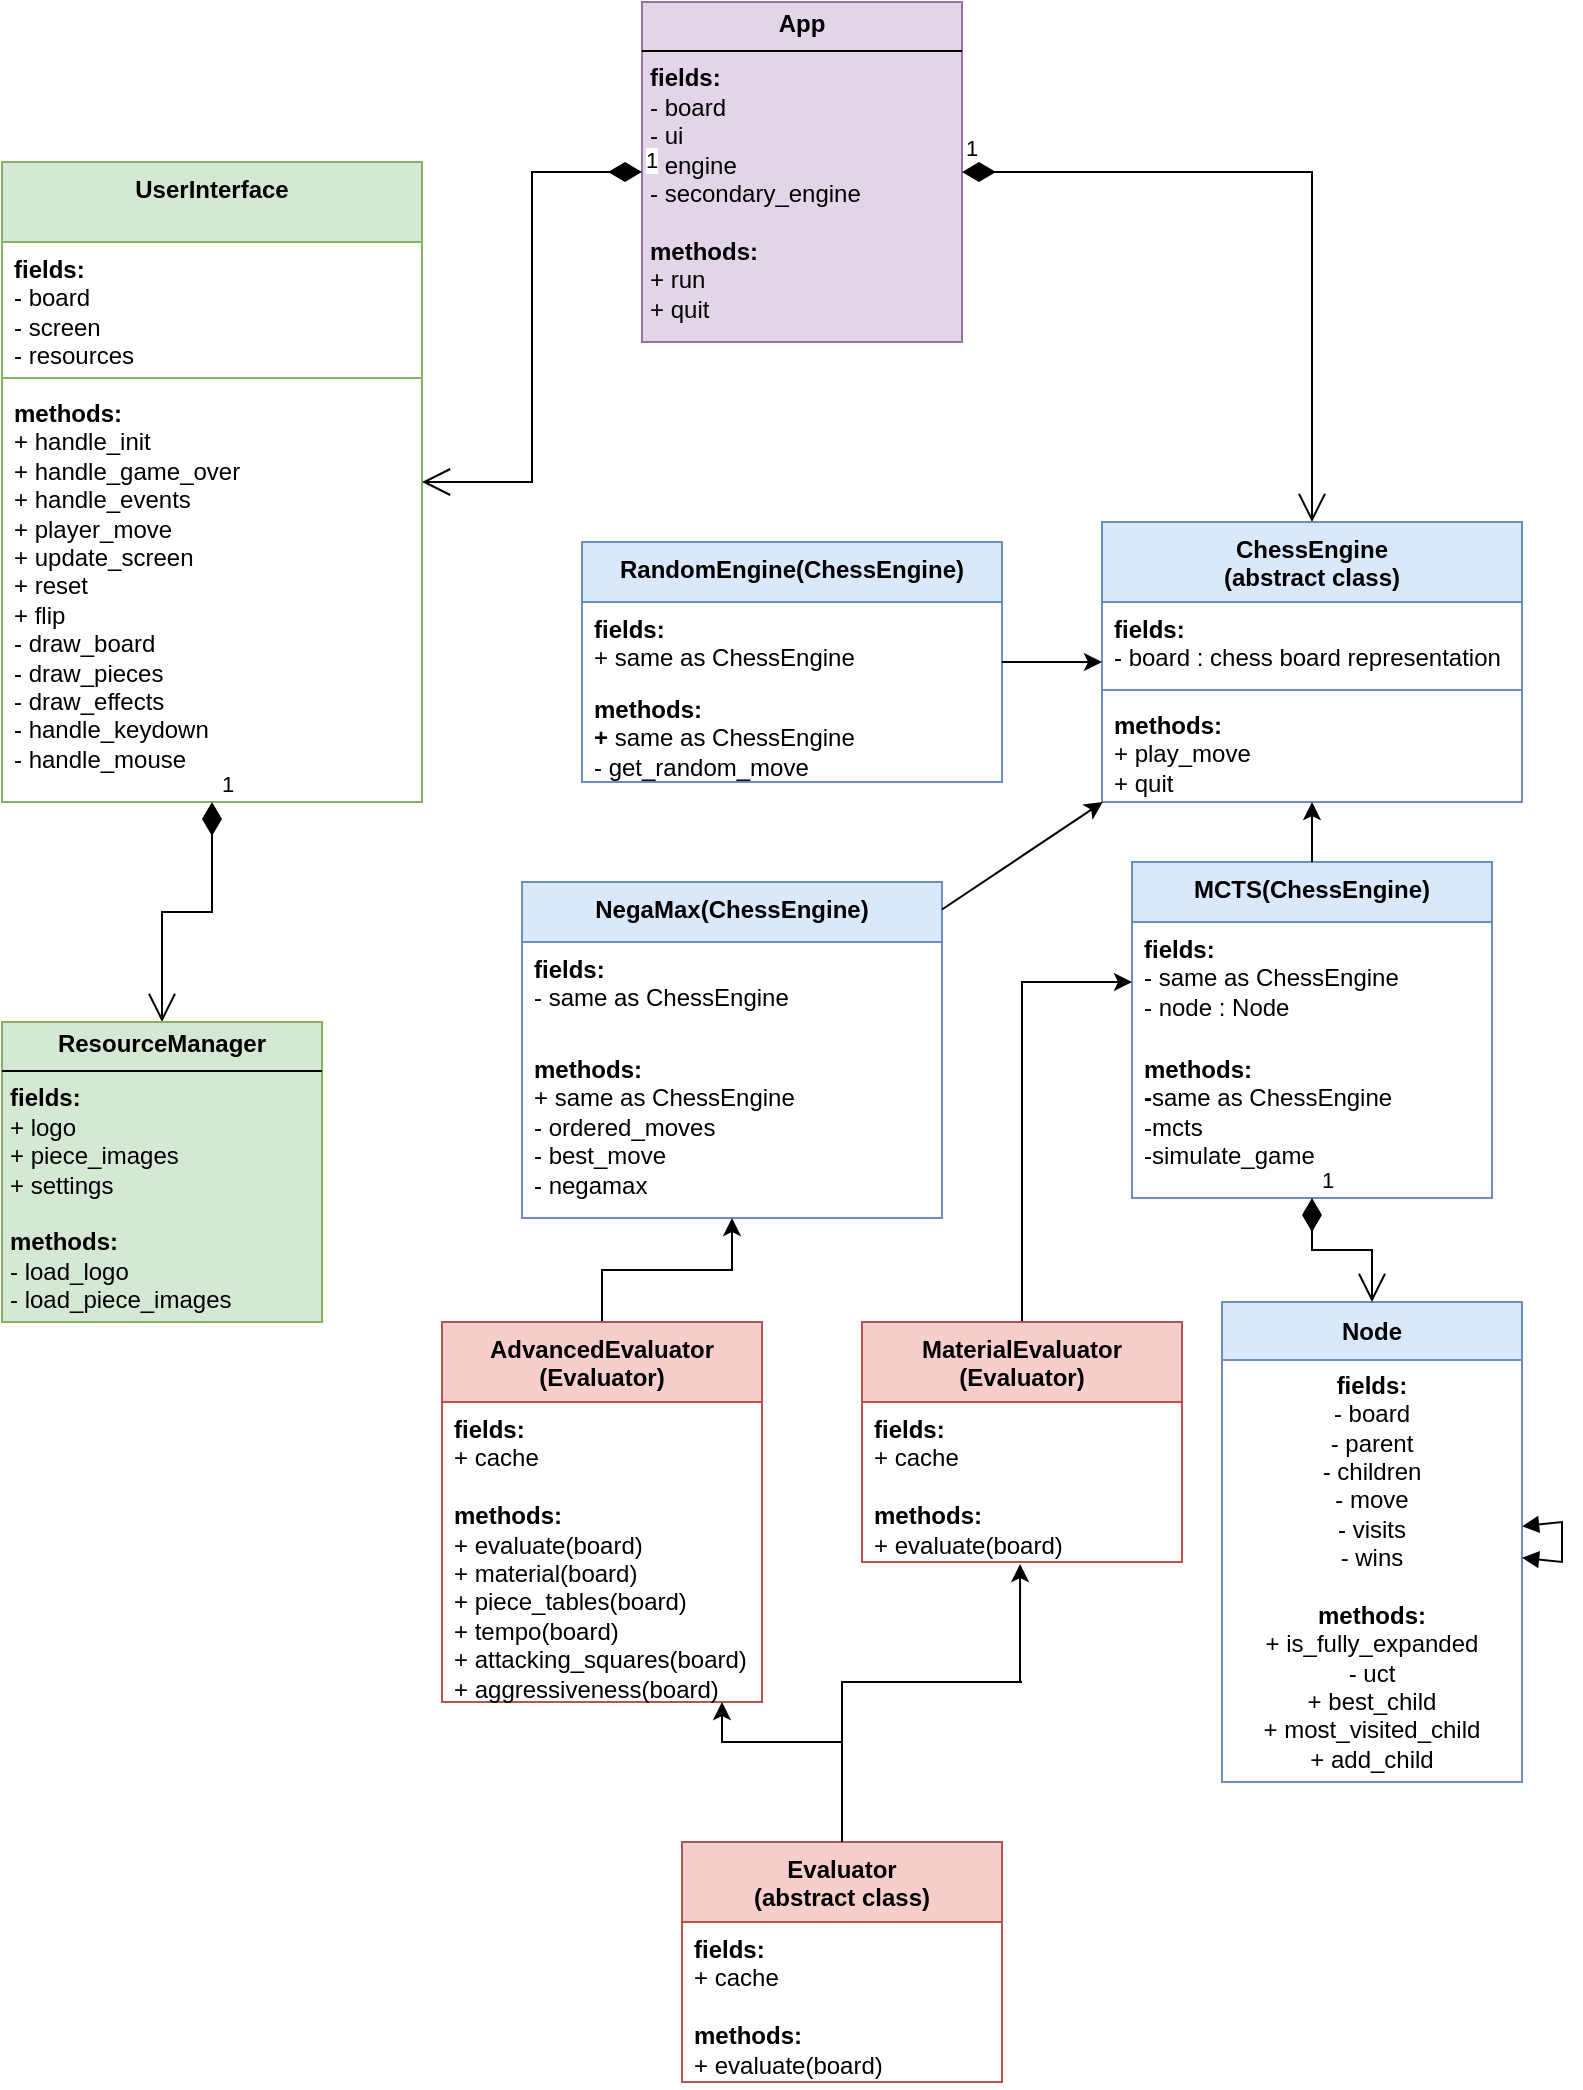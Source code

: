 <mxfile version="24.5.2" type="device">
  <diagram name="Strona-1" id="AY3hkClOQgfrhqr3eLfW">
    <mxGraphModel dx="954" dy="614" grid="1" gridSize="10" guides="1" tooltips="1" connect="1" arrows="1" fold="1" page="1" pageScale="1" pageWidth="827" pageHeight="1169" math="0" shadow="0">
      <root>
        <mxCell id="0" />
        <mxCell id="1" parent="0" />
        <mxCell id="Fl4YjDFAMGUbc2JHCU3a-7" value="ChessEngine&lt;div&gt;(abstract class)&lt;br&gt;&lt;div&gt;&lt;br&gt;&lt;/div&gt;&lt;/div&gt;" style="swimlane;fontStyle=1;align=center;verticalAlign=top;childLayout=stackLayout;horizontal=1;startSize=40;horizontalStack=0;resizeParent=1;resizeParentMax=0;resizeLast=0;collapsible=1;marginBottom=0;whiteSpace=wrap;html=1;fillColor=#dae8fc;strokeColor=#6c8ebf;" parent="1" vertex="1">
          <mxGeometry x="580" y="300" width="210" height="140" as="geometry">
            <mxRectangle x="480" y="430" width="120" height="60" as="alternateBounds" />
          </mxGeometry>
        </mxCell>
        <mxCell id="Fl4YjDFAMGUbc2JHCU3a-8" value="&lt;b&gt;fields:&lt;/b&gt;&amp;nbsp;&lt;div&gt;- board : chess board representation&lt;/div&gt;" style="text;strokeColor=none;fillColor=none;align=left;verticalAlign=top;spacingLeft=4;spacingRight=4;overflow=hidden;rotatable=0;points=[[0,0.5],[1,0.5]];portConstraint=eastwest;whiteSpace=wrap;html=1;" parent="Fl4YjDFAMGUbc2JHCU3a-7" vertex="1">
          <mxGeometry y="40" width="210" height="40" as="geometry" />
        </mxCell>
        <mxCell id="Fl4YjDFAMGUbc2JHCU3a-9" value="" style="line;strokeWidth=1;fillColor=none;align=left;verticalAlign=middle;spacingTop=-1;spacingLeft=3;spacingRight=3;rotatable=0;labelPosition=right;points=[];portConstraint=eastwest;strokeColor=inherit;" parent="Fl4YjDFAMGUbc2JHCU3a-7" vertex="1">
          <mxGeometry y="80" width="210" height="8" as="geometry" />
        </mxCell>
        <mxCell id="Fl4YjDFAMGUbc2JHCU3a-10" value="&lt;b&gt;methods:&lt;/b&gt;&lt;div&gt;+ play_move&lt;/div&gt;&lt;div&gt;+ quit&lt;/div&gt;" style="text;strokeColor=none;fillColor=none;align=left;verticalAlign=top;spacingLeft=4;spacingRight=4;overflow=hidden;rotatable=0;points=[[0,0.5],[1,0.5]];portConstraint=eastwest;whiteSpace=wrap;html=1;" parent="Fl4YjDFAMGUbc2JHCU3a-7" vertex="1">
          <mxGeometry y="88" width="210" height="52" as="geometry" />
        </mxCell>
        <mxCell id="Fl4YjDFAMGUbc2JHCU3a-11" value="&lt;p style=&quot;margin:0px;margin-top:4px;text-align:center;&quot;&gt;&lt;b&gt;App&lt;/b&gt;&lt;/p&gt;&lt;hr size=&quot;1&quot; style=&quot;border-style:solid;&quot;&gt;&lt;p style=&quot;margin:0px;margin-left:4px;&quot;&gt;&lt;/p&gt;&lt;p style=&quot;margin:0px;margin-left:4px;&quot;&gt;&lt;b&gt;fields:&lt;/b&gt;&lt;/p&gt;&lt;p style=&quot;margin:0px;margin-left:4px;&quot;&gt;- board&lt;/p&gt;&lt;p style=&quot;margin:0px;margin-left:4px;&quot;&gt;- ui&lt;/p&gt;&lt;p style=&quot;margin:0px;margin-left:4px;&quot;&gt;- engine&lt;/p&gt;&lt;p style=&quot;margin:0px;margin-left:4px;&quot;&gt;- secondary_engine&lt;/p&gt;&lt;p style=&quot;margin:0px;margin-left:4px;&quot;&gt;&lt;br&gt;&lt;/p&gt;&lt;p style=&quot;margin:0px;margin-left:4px;&quot;&gt;&lt;b&gt;methods:&lt;/b&gt;&lt;/p&gt;&lt;p style=&quot;margin:0px;margin-left:4px;&quot;&gt;+ run&lt;/p&gt;&lt;p style=&quot;margin:0px;margin-left:4px;&quot;&gt;+ quit&lt;/p&gt;" style="verticalAlign=top;align=left;overflow=fill;html=1;whiteSpace=wrap;fillColor=#e1d5e7;strokeColor=#9673a6;" parent="1" vertex="1">
          <mxGeometry x="350" y="40" width="160" height="170" as="geometry" />
        </mxCell>
        <mxCell id="Fl4YjDFAMGUbc2JHCU3a-18" value="MCTS(ChessEngine)" style="swimlane;fontStyle=1;align=center;verticalAlign=top;childLayout=stackLayout;horizontal=1;startSize=30;horizontalStack=0;resizeParent=1;resizeParentMax=0;resizeLast=0;collapsible=1;marginBottom=0;whiteSpace=wrap;html=1;fillColor=#dae8fc;strokeColor=#6c8ebf;" parent="1" vertex="1">
          <mxGeometry x="595" y="470" width="180" height="168" as="geometry" />
        </mxCell>
        <mxCell id="Fl4YjDFAMGUbc2JHCU3a-19" value="&lt;b&gt;fields:&lt;/b&gt;&lt;div&gt;- same as ChessEngine&lt;/div&gt;&lt;div&gt;- node : Node&lt;/div&gt;" style="text;strokeColor=none;fillColor=none;align=left;verticalAlign=top;spacingLeft=4;spacingRight=4;overflow=hidden;rotatable=0;points=[[0,0.5],[1,0.5]];portConstraint=eastwest;whiteSpace=wrap;html=1;" parent="Fl4YjDFAMGUbc2JHCU3a-18" vertex="1">
          <mxGeometry y="30" width="180" height="60" as="geometry" />
        </mxCell>
        <mxCell id="Fl4YjDFAMGUbc2JHCU3a-21" value="&lt;b&gt;methods:&lt;/b&gt;&lt;div&gt;&lt;b&gt;-&lt;/b&gt;same as ChessEngine&lt;/div&gt;&lt;div&gt;-mcts&lt;/div&gt;&lt;div&gt;-simulate_game&lt;/div&gt;" style="text;strokeColor=none;fillColor=none;align=left;verticalAlign=top;spacingLeft=4;spacingRight=4;overflow=hidden;rotatable=0;points=[[0,0.5],[1,0.5]];portConstraint=eastwest;whiteSpace=wrap;html=1;" parent="Fl4YjDFAMGUbc2JHCU3a-18" vertex="1">
          <mxGeometry y="90" width="180" height="78" as="geometry" />
        </mxCell>
        <mxCell id="Fl4YjDFAMGUbc2JHCU3a-23" value="Node" style="swimlane;fontStyle=1;align=center;verticalAlign=middle;childLayout=stackLayout;horizontal=1;startSize=29;horizontalStack=0;resizeParent=1;resizeParentMax=0;resizeLast=0;collapsible=0;marginBottom=0;html=1;whiteSpace=wrap;fillColor=#dae8fc;strokeColor=#6c8ebf;" parent="1" vertex="1">
          <mxGeometry x="640" y="690" width="150" height="240" as="geometry" />
        </mxCell>
        <mxCell id="Fl4YjDFAMGUbc2JHCU3a-24" value="&lt;b&gt;fields:&lt;/b&gt;&lt;div&gt;- board&lt;/div&gt;&lt;div&gt;- parent&lt;/div&gt;&lt;div&gt;- children&lt;/div&gt;&lt;div&gt;- move&lt;/div&gt;&lt;div&gt;- visits&lt;/div&gt;&lt;div&gt;- wins&lt;/div&gt;&lt;div&gt;&lt;br&gt;&lt;/div&gt;&lt;div&gt;&lt;b&gt;methods:&lt;/b&gt;&lt;/div&gt;&lt;div&gt;+ is_fully_expanded&lt;/div&gt;&lt;div&gt;- uct&lt;/div&gt;&lt;div&gt;+ best_child&lt;/div&gt;&lt;div&gt;+ most_visited_child&lt;/div&gt;&lt;div&gt;+ add_child&lt;/div&gt;" style="text;html=1;strokeColor=none;fillColor=none;align=center;verticalAlign=middle;spacingLeft=4;spacingRight=4;overflow=hidden;rotatable=0;points=[[0,0.5],[1,0.5]];portConstraint=eastwest;whiteSpace=wrap;" parent="Fl4YjDFAMGUbc2JHCU3a-23" vertex="1">
          <mxGeometry y="29" width="150" height="211" as="geometry" />
        </mxCell>
        <mxCell id="Fl4YjDFAMGUbc2JHCU3a-29" value="&lt;div&gt;&lt;div&gt;Evaluator&lt;/div&gt;&lt;/div&gt;&lt;div&gt;(abstract class)&lt;/div&gt;" style="swimlane;fontStyle=1;align=center;verticalAlign=top;childLayout=stackLayout;horizontal=1;startSize=40;horizontalStack=0;resizeParent=1;resizeParentMax=0;resizeLast=0;collapsible=1;marginBottom=0;whiteSpace=wrap;html=1;fillColor=#f8cecc;strokeColor=#b85450;" parent="1" vertex="1">
          <mxGeometry x="370" y="960" width="160" height="120" as="geometry" />
        </mxCell>
        <mxCell id="Fl4YjDFAMGUbc2JHCU3a-32" value="&lt;div&gt;&lt;b&gt;fields:&lt;/b&gt;&lt;/div&gt;&lt;div&gt;+ cache&lt;/div&gt;&lt;div&gt;&lt;br&gt;&lt;/div&gt;&lt;b&gt;methods:&lt;/b&gt;&lt;div&gt;&lt;span style=&quot;background-color: initial;&quot;&gt;+ evaluate(board)&lt;/span&gt;&lt;/div&gt;" style="text;strokeColor=none;fillColor=none;align=left;verticalAlign=top;spacingLeft=4;spacingRight=4;overflow=hidden;rotatable=0;points=[[0,0.5],[1,0.5]];portConstraint=eastwest;whiteSpace=wrap;html=1;" parent="Fl4YjDFAMGUbc2JHCU3a-29" vertex="1">
          <mxGeometry y="40" width="160" height="80" as="geometry" />
        </mxCell>
        <mxCell id="Fl4YjDFAMGUbc2JHCU3a-36" value="NegaMax(ChessEngine)" style="swimlane;fontStyle=1;align=center;verticalAlign=top;childLayout=stackLayout;horizontal=1;startSize=30;horizontalStack=0;resizeParent=1;resizeParentMax=0;resizeLast=0;collapsible=1;marginBottom=0;whiteSpace=wrap;html=1;fillColor=#dae8fc;strokeColor=#6c8ebf;" parent="1" vertex="1">
          <mxGeometry x="290" y="480" width="210" height="168" as="geometry" />
        </mxCell>
        <mxCell id="Fl4YjDFAMGUbc2JHCU3a-37" value="&lt;b&gt;fields:&lt;/b&gt;&lt;div&gt;- same as ChessEngine&lt;/div&gt;" style="text;strokeColor=none;fillColor=none;align=left;verticalAlign=top;spacingLeft=4;spacingRight=4;overflow=hidden;rotatable=0;points=[[0,0.5],[1,0.5]];portConstraint=eastwest;whiteSpace=wrap;html=1;" parent="Fl4YjDFAMGUbc2JHCU3a-36" vertex="1">
          <mxGeometry y="30" width="210" height="50" as="geometry" />
        </mxCell>
        <mxCell id="Fl4YjDFAMGUbc2JHCU3a-38" value="&lt;b&gt;methods:&lt;/b&gt;&lt;div&gt;+ same as ChessEngine&lt;/div&gt;&lt;div&gt;- ordered_moves&lt;/div&gt;&lt;div&gt;- best_move&lt;/div&gt;&lt;div&gt;- negamax&lt;/div&gt;" style="text;strokeColor=none;fillColor=none;align=left;verticalAlign=top;spacingLeft=4;spacingRight=4;overflow=hidden;rotatable=0;points=[[0,0.5],[1,0.5]];portConstraint=eastwest;whiteSpace=wrap;html=1;" parent="Fl4YjDFAMGUbc2JHCU3a-36" vertex="1">
          <mxGeometry y="80" width="210" height="88" as="geometry" />
        </mxCell>
        <mxCell id="Fl4YjDFAMGUbc2JHCU3a-40" value="RandomEngine(ChessEngine)" style="swimlane;fontStyle=1;align=center;verticalAlign=top;childLayout=stackLayout;horizontal=1;startSize=30;horizontalStack=0;resizeParent=1;resizeParentMax=0;resizeLast=0;collapsible=1;marginBottom=0;whiteSpace=wrap;html=1;fillColor=#dae8fc;strokeColor=#6c8ebf;" parent="1" vertex="1">
          <mxGeometry x="320" y="310" width="210" height="120" as="geometry" />
        </mxCell>
        <mxCell id="Fl4YjDFAMGUbc2JHCU3a-41" value="&lt;b&gt;fields:&lt;/b&gt;&lt;div&gt;+ same as ChessEngine&lt;/div&gt;" style="text;strokeColor=none;fillColor=none;align=left;verticalAlign=top;spacingLeft=4;spacingRight=4;overflow=hidden;rotatable=0;points=[[0,0.5],[1,0.5]];portConstraint=eastwest;whiteSpace=wrap;html=1;" parent="Fl4YjDFAMGUbc2JHCU3a-40" vertex="1">
          <mxGeometry y="30" width="210" height="40" as="geometry" />
        </mxCell>
        <mxCell id="Fl4YjDFAMGUbc2JHCU3a-42" value="&lt;b&gt;methods:&lt;/b&gt;&lt;div&gt;&lt;b&gt;+&amp;nbsp;&lt;/b&gt;same as ChessEngine&lt;/div&gt;&lt;div&gt;- get_random_move&lt;/div&gt;" style="text;strokeColor=none;fillColor=none;align=left;verticalAlign=top;spacingLeft=4;spacingRight=4;overflow=hidden;rotatable=0;points=[[0,0.5],[1,0.5]];portConstraint=eastwest;whiteSpace=wrap;html=1;" parent="Fl4YjDFAMGUbc2JHCU3a-40" vertex="1">
          <mxGeometry y="70" width="210" height="50" as="geometry" />
        </mxCell>
        <mxCell id="Fl4YjDFAMGUbc2JHCU3a-47" value="&lt;div&gt;&lt;div&gt;UserInterface&lt;/div&gt;&lt;/div&gt;" style="swimlane;fontStyle=1;align=center;verticalAlign=top;childLayout=stackLayout;horizontal=1;startSize=40;horizontalStack=0;resizeParent=1;resizeParentMax=0;resizeLast=0;collapsible=1;marginBottom=0;whiteSpace=wrap;html=1;fillColor=#d5e8d4;strokeColor=#82b366;" parent="1" vertex="1">
          <mxGeometry x="30" y="120" width="210" height="320" as="geometry">
            <mxRectangle x="480" y="430" width="120" height="60" as="alternateBounds" />
          </mxGeometry>
        </mxCell>
        <mxCell id="Fl4YjDFAMGUbc2JHCU3a-48" value="&lt;b&gt;fields:&lt;/b&gt;&amp;nbsp;&lt;div&gt;- board&lt;/div&gt;&lt;div&gt;- screen&lt;/div&gt;&lt;div&gt;- resources&lt;/div&gt;" style="text;strokeColor=none;fillColor=none;align=left;verticalAlign=top;spacingLeft=4;spacingRight=4;overflow=hidden;rotatable=0;points=[[0,0.5],[1,0.5]];portConstraint=eastwest;whiteSpace=wrap;html=1;" parent="Fl4YjDFAMGUbc2JHCU3a-47" vertex="1">
          <mxGeometry y="40" width="210" height="64" as="geometry" />
        </mxCell>
        <mxCell id="Fl4YjDFAMGUbc2JHCU3a-49" value="" style="line;strokeWidth=1;fillColor=none;align=left;verticalAlign=middle;spacingTop=-1;spacingLeft=3;spacingRight=3;rotatable=0;labelPosition=right;points=[];portConstraint=eastwest;strokeColor=inherit;" parent="Fl4YjDFAMGUbc2JHCU3a-47" vertex="1">
          <mxGeometry y="104" width="210" height="8" as="geometry" />
        </mxCell>
        <mxCell id="Fl4YjDFAMGUbc2JHCU3a-50" value="&lt;b&gt;methods:&lt;/b&gt;&lt;div&gt;+ handle_init&lt;/div&gt;&lt;div&gt;+ handle_game_over&lt;/div&gt;&lt;div&gt;+ handle_events&lt;/div&gt;&lt;div&gt;+ player_move&lt;br&gt;&lt;div&gt;+ update_screen&lt;/div&gt;&lt;div&gt;+ reset&lt;/div&gt;&lt;div&gt;+ flip&lt;/div&gt;&lt;div&gt;- draw_board&lt;/div&gt;&lt;div&gt;&lt;span style=&quot;background-color: initial;&quot;&gt;- draw_pieces&lt;/span&gt;&lt;/div&gt;&lt;div&gt;&lt;span style=&quot;background-color: initial;&quot;&gt;- draw_effects&lt;/span&gt;&lt;/div&gt;&lt;div&gt;- handle_keydown&lt;/div&gt;&lt;div&gt;- handle_mouse&lt;/div&gt;&lt;div&gt;&lt;br&gt;&lt;/div&gt;&lt;div&gt;&lt;br&gt;&lt;/div&gt;&lt;/div&gt;" style="text;strokeColor=none;fillColor=none;align=left;verticalAlign=top;spacingLeft=4;spacingRight=4;overflow=hidden;rotatable=0;points=[[0,0.5],[1,0.5]];portConstraint=eastwest;whiteSpace=wrap;html=1;" parent="Fl4YjDFAMGUbc2JHCU3a-47" vertex="1">
          <mxGeometry y="112" width="210" height="208" as="geometry" />
        </mxCell>
        <mxCell id="Fl4YjDFAMGUbc2JHCU3a-51" value="" style="endArrow=classic;html=1;rounded=0;" parent="1" source="Fl4YjDFAMGUbc2JHCU3a-40" target="Fl4YjDFAMGUbc2JHCU3a-7" edge="1">
          <mxGeometry width="50" height="50" relative="1" as="geometry">
            <mxPoint x="420" y="660" as="sourcePoint" />
            <mxPoint x="470" y="610" as="targetPoint" />
          </mxGeometry>
        </mxCell>
        <mxCell id="Fl4YjDFAMGUbc2JHCU3a-52" value="" style="endArrow=classic;html=1;rounded=0;" parent="1" source="Fl4YjDFAMGUbc2JHCU3a-36" target="Fl4YjDFAMGUbc2JHCU3a-7" edge="1">
          <mxGeometry width="50" height="50" relative="1" as="geometry">
            <mxPoint x="420" y="660" as="sourcePoint" />
            <mxPoint x="470" y="610" as="targetPoint" />
          </mxGeometry>
        </mxCell>
        <mxCell id="Fl4YjDFAMGUbc2JHCU3a-53" value="" style="endArrow=classic;html=1;rounded=0;" parent="1" source="Fl4YjDFAMGUbc2JHCU3a-18" target="Fl4YjDFAMGUbc2JHCU3a-7" edge="1">
          <mxGeometry width="50" height="50" relative="1" as="geometry">
            <mxPoint x="420" y="710" as="sourcePoint" />
            <mxPoint x="470" y="660" as="targetPoint" />
          </mxGeometry>
        </mxCell>
        <mxCell id="Fl4YjDFAMGUbc2JHCU3a-55" value="1" style="endArrow=open;html=1;endSize=12;startArrow=diamondThin;startSize=14;startFill=1;edgeStyle=orthogonalEdgeStyle;align=left;verticalAlign=bottom;rounded=0;" parent="1" source="Fl4YjDFAMGUbc2JHCU3a-11" target="Fl4YjDFAMGUbc2JHCU3a-7" edge="1">
          <mxGeometry x="-1" y="3" relative="1" as="geometry">
            <mxPoint x="290" y="520" as="sourcePoint" />
            <mxPoint x="450" y="520" as="targetPoint" />
          </mxGeometry>
        </mxCell>
        <mxCell id="Fl4YjDFAMGUbc2JHCU3a-56" value="1" style="endArrow=open;html=1;endSize=12;startArrow=diamondThin;startSize=14;startFill=1;edgeStyle=orthogonalEdgeStyle;align=left;verticalAlign=bottom;rounded=0;exitX=0;exitY=0.5;exitDx=0;exitDy=0;" parent="1" source="Fl4YjDFAMGUbc2JHCU3a-11" target="Fl4YjDFAMGUbc2JHCU3a-47" edge="1">
          <mxGeometry x="-1" y="3" relative="1" as="geometry">
            <mxPoint x="360" y="290" as="sourcePoint" />
            <mxPoint x="520" y="290" as="targetPoint" />
          </mxGeometry>
        </mxCell>
        <mxCell id="Fl4YjDFAMGUbc2JHCU3a-62" value="" style="endArrow=block;startArrow=block;endFill=1;startFill=1;html=1;rounded=0;" parent="1" source="Fl4YjDFAMGUbc2JHCU3a-23" target="Fl4YjDFAMGUbc2JHCU3a-23" edge="1">
          <mxGeometry width="160" relative="1" as="geometry">
            <mxPoint x="360" y="870" as="sourcePoint" />
            <mxPoint x="520" y="870" as="targetPoint" />
          </mxGeometry>
        </mxCell>
        <mxCell id="Fl4YjDFAMGUbc2JHCU3a-66" value="1" style="endArrow=open;html=1;endSize=12;startArrow=diamondThin;startSize=14;startFill=1;edgeStyle=orthogonalEdgeStyle;align=left;verticalAlign=bottom;rounded=0;" parent="1" source="Fl4YjDFAMGUbc2JHCU3a-18" target="Fl4YjDFAMGUbc2JHCU3a-23" edge="1">
          <mxGeometry x="-1" y="3" relative="1" as="geometry">
            <mxPoint x="10" y="490" as="sourcePoint" />
            <mxPoint x="165" y="815" as="targetPoint" />
          </mxGeometry>
        </mxCell>
        <mxCell id="Fl4YjDFAMGUbc2JHCU3a-67" value="1" style="endArrow=open;html=1;endSize=12;startArrow=diamondThin;startSize=14;startFill=1;edgeStyle=orthogonalEdgeStyle;align=left;verticalAlign=bottom;rounded=0;" parent="1" source="Fl4YjDFAMGUbc2JHCU3a-47" target="Fl4YjDFAMGUbc2JHCU3a-68" edge="1">
          <mxGeometry x="-1" y="3" relative="1" as="geometry">
            <mxPoint x="450" y="360" as="sourcePoint" />
            <mxPoint x="330" y="510" as="targetPoint" />
          </mxGeometry>
        </mxCell>
        <mxCell id="Fl4YjDFAMGUbc2JHCU3a-68" value="&lt;p style=&quot;margin:0px;margin-top:4px;text-align:center;&quot;&gt;&lt;b&gt;ResourceManager&lt;/b&gt;&lt;/p&gt;&lt;hr size=&quot;1&quot; style=&quot;border-style:solid;&quot;&gt;&lt;p style=&quot;margin:0px;margin-left:4px;&quot;&gt;&lt;/p&gt;&lt;p style=&quot;margin:0px;margin-left:4px;&quot;&gt;&lt;b&gt;fields:&lt;/b&gt;&lt;/p&gt;&lt;p style=&quot;margin:0px;margin-left:4px;&quot;&gt;+ logo&lt;/p&gt;&lt;p style=&quot;margin:0px;margin-left:4px;&quot;&gt;+ piece_images&lt;/p&gt;&lt;p style=&quot;margin:0px;margin-left:4px;&quot;&gt;+ settings&lt;/p&gt;&lt;p style=&quot;margin:0px;margin-left:4px;&quot;&gt;&lt;br&gt;&lt;/p&gt;&lt;p style=&quot;margin:0px;margin-left:4px;&quot;&gt;&lt;b&gt;methods:&lt;/b&gt;&lt;/p&gt;&lt;p style=&quot;margin:0px;margin-left:4px;&quot;&gt;- load_logo&lt;/p&gt;&lt;p style=&quot;margin:0px;margin-left:4px;&quot;&gt;- load_piece_images&lt;/p&gt;" style="verticalAlign=top;align=left;overflow=fill;html=1;whiteSpace=wrap;fillColor=#d5e8d4;strokeColor=#82b366;" parent="1" vertex="1">
          <mxGeometry x="30" y="550" width="160" height="150" as="geometry" />
        </mxCell>
        <mxCell id="OKwrKpHAGIy8F3ZnZTiT-9" style="edgeStyle=orthogonalEdgeStyle;rounded=0;orthogonalLoop=1;jettySize=auto;html=1;" edge="1" parent="1" source="OKwrKpHAGIy8F3ZnZTiT-2" target="Fl4YjDFAMGUbc2JHCU3a-36">
          <mxGeometry relative="1" as="geometry" />
        </mxCell>
        <mxCell id="OKwrKpHAGIy8F3ZnZTiT-2" value="&lt;div&gt;&lt;div&gt;AdvancedEvaluator&lt;/div&gt;&lt;/div&gt;&lt;div&gt;(Evaluator)&lt;/div&gt;" style="swimlane;fontStyle=1;align=center;verticalAlign=top;childLayout=stackLayout;horizontal=1;startSize=40;horizontalStack=0;resizeParent=1;resizeParentMax=0;resizeLast=0;collapsible=1;marginBottom=0;whiteSpace=wrap;html=1;fillColor=#f8cecc;strokeColor=#b85450;" vertex="1" parent="1">
          <mxGeometry x="250" y="700" width="160" height="190" as="geometry" />
        </mxCell>
        <mxCell id="OKwrKpHAGIy8F3ZnZTiT-3" value="&lt;div&gt;&lt;b&gt;fields:&lt;/b&gt;&lt;/div&gt;&lt;div&gt;+ cache&lt;/div&gt;&lt;div&gt;&lt;br&gt;&lt;/div&gt;&lt;b&gt;methods:&lt;/b&gt;&lt;div&gt;&lt;span style=&quot;background-color: initial;&quot;&gt;+ evaluate(board)&lt;/span&gt;&lt;/div&gt;&lt;div&gt;&lt;span style=&quot;background-color: initial;&quot;&gt;+ material(board)&lt;/span&gt;&lt;/div&gt;&lt;div&gt;&lt;span style=&quot;background-color: initial;&quot;&gt;+ piece_tables(board)&lt;/span&gt;&lt;/div&gt;&lt;div&gt;&lt;span style=&quot;background-color: initial;&quot;&gt;+ tempo(board)&lt;/span&gt;&lt;/div&gt;&lt;div&gt;&lt;span style=&quot;background-color: initial;&quot;&gt;+ attacking_squares(board)&lt;/span&gt;&lt;/div&gt;&lt;div&gt;+ aggressiveness(board)&lt;/div&gt;" style="text;strokeColor=none;fillColor=none;align=left;verticalAlign=top;spacingLeft=4;spacingRight=4;overflow=hidden;rotatable=0;points=[[0,0.5],[1,0.5]];portConstraint=eastwest;whiteSpace=wrap;html=1;" vertex="1" parent="OKwrKpHAGIy8F3ZnZTiT-2">
          <mxGeometry y="40" width="160" height="150" as="geometry" />
        </mxCell>
        <mxCell id="OKwrKpHAGIy8F3ZnZTiT-8" style="edgeStyle=orthogonalEdgeStyle;rounded=0;orthogonalLoop=1;jettySize=auto;html=1;" edge="1" parent="1" source="OKwrKpHAGIy8F3ZnZTiT-4" target="Fl4YjDFAMGUbc2JHCU3a-19">
          <mxGeometry relative="1" as="geometry" />
        </mxCell>
        <mxCell id="OKwrKpHAGIy8F3ZnZTiT-4" value="&lt;div&gt;&lt;div&gt;MaterialEvaluator&lt;/div&gt;&lt;/div&gt;&lt;div&gt;(Evaluator)&lt;/div&gt;" style="swimlane;fontStyle=1;align=center;verticalAlign=top;childLayout=stackLayout;horizontal=1;startSize=40;horizontalStack=0;resizeParent=1;resizeParentMax=0;resizeLast=0;collapsible=1;marginBottom=0;whiteSpace=wrap;html=1;fillColor=#f8cecc;strokeColor=#b85450;" vertex="1" parent="1">
          <mxGeometry x="460" y="700" width="160" height="120" as="geometry" />
        </mxCell>
        <mxCell id="OKwrKpHAGIy8F3ZnZTiT-5" value="&lt;div&gt;&lt;b&gt;fields:&lt;/b&gt;&lt;/div&gt;&lt;div&gt;+ cache&lt;/div&gt;&lt;div&gt;&lt;br&gt;&lt;/div&gt;&lt;b&gt;methods:&lt;/b&gt;&lt;div&gt;&lt;span style=&quot;background-color: initial;&quot;&gt;+ evaluate(board)&lt;/span&gt;&lt;/div&gt;" style="text;strokeColor=none;fillColor=none;align=left;verticalAlign=top;spacingLeft=4;spacingRight=4;overflow=hidden;rotatable=0;points=[[0,0.5],[1,0.5]];portConstraint=eastwest;whiteSpace=wrap;html=1;" vertex="1" parent="OKwrKpHAGIy8F3ZnZTiT-4">
          <mxGeometry y="40" width="160" height="80" as="geometry" />
        </mxCell>
        <mxCell id="OKwrKpHAGIy8F3ZnZTiT-6" style="edgeStyle=orthogonalEdgeStyle;rounded=0;orthogonalLoop=1;jettySize=auto;html=1;entryX=0.494;entryY=1.013;entryDx=0;entryDy=0;entryPerimeter=0;" edge="1" parent="1" source="Fl4YjDFAMGUbc2JHCU3a-29" target="OKwrKpHAGIy8F3ZnZTiT-5">
          <mxGeometry relative="1" as="geometry">
            <Array as="points">
              <mxPoint x="540" y="880" />
              <mxPoint x="540" y="880" />
            </Array>
          </mxGeometry>
        </mxCell>
        <mxCell id="OKwrKpHAGIy8F3ZnZTiT-7" style="edgeStyle=orthogonalEdgeStyle;rounded=0;orthogonalLoop=1;jettySize=auto;html=1;" edge="1" parent="1" source="Fl4YjDFAMGUbc2JHCU3a-29" target="OKwrKpHAGIy8F3ZnZTiT-2">
          <mxGeometry relative="1" as="geometry">
            <Array as="points">
              <mxPoint x="450" y="910" />
              <mxPoint x="390" y="910" />
            </Array>
          </mxGeometry>
        </mxCell>
      </root>
    </mxGraphModel>
  </diagram>
</mxfile>
